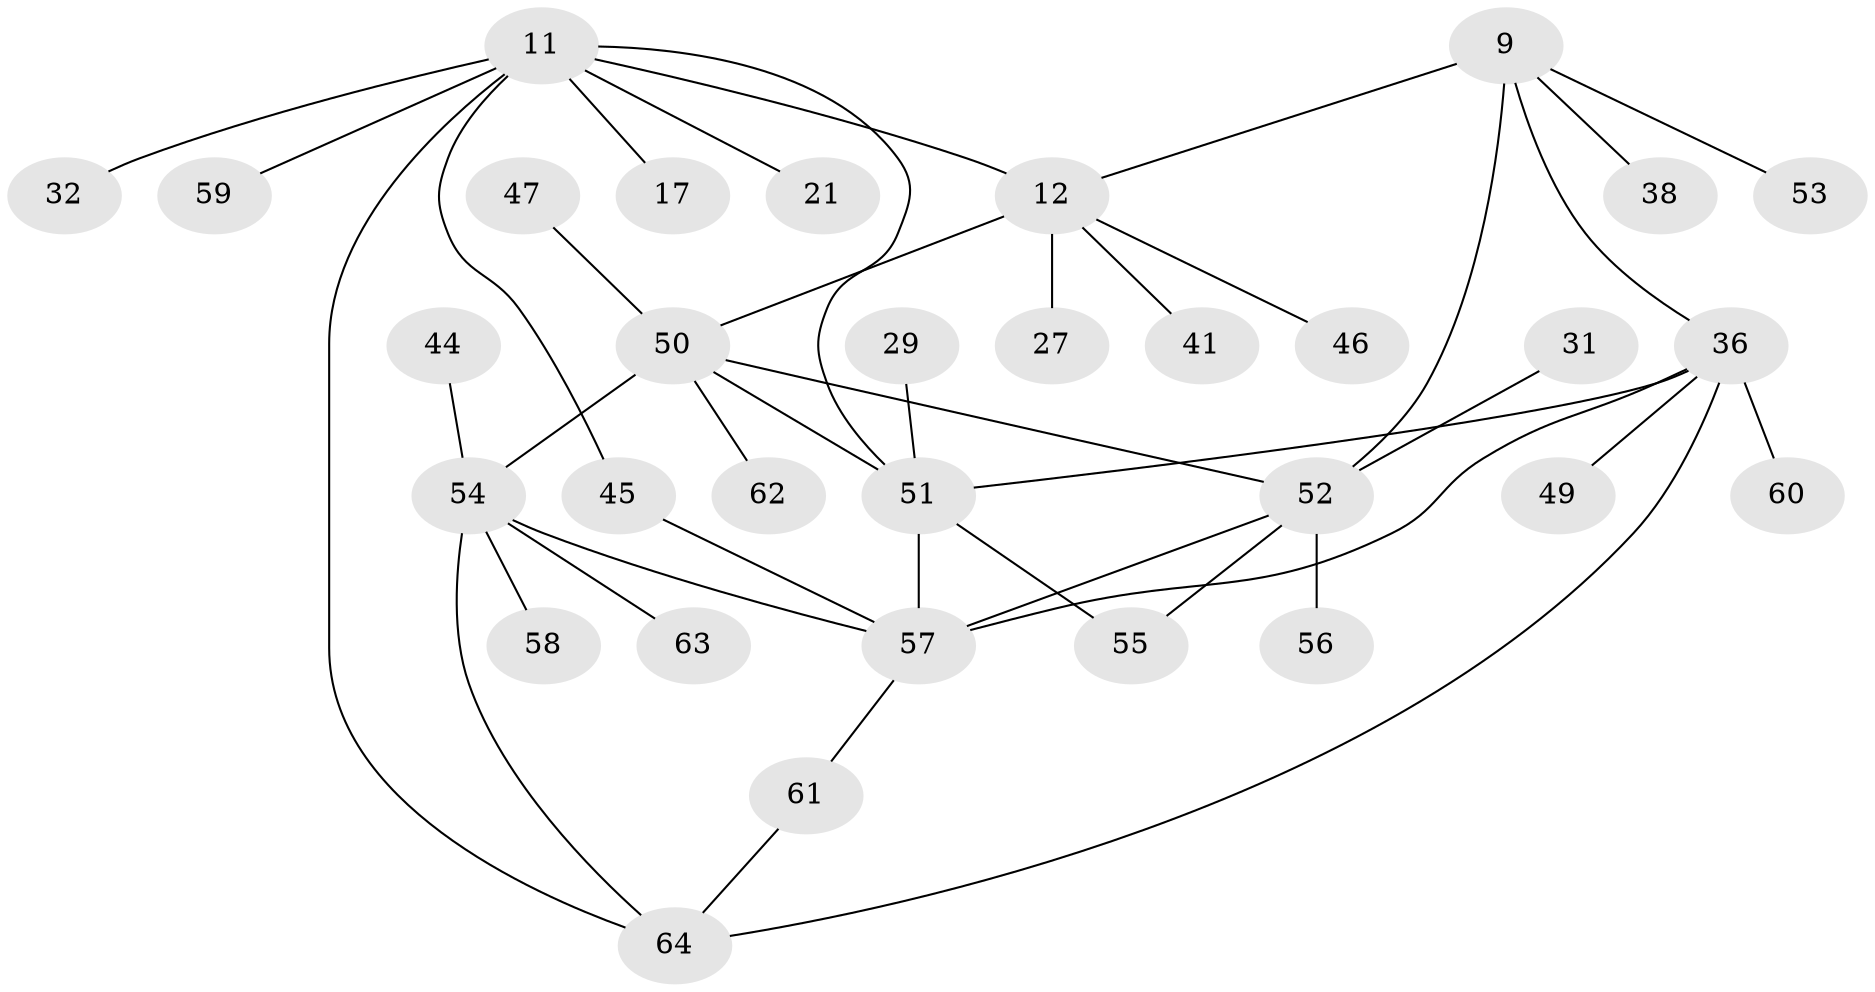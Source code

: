 // original degree distribution, {7: 0.078125, 5: 0.046875, 4: 0.0625, 10: 0.015625, 6: 0.015625, 8: 0.015625, 2: 0.203125, 1: 0.5, 3: 0.0625}
// Generated by graph-tools (version 1.1) at 2025/55/03/09/25 04:55:04]
// undirected, 32 vertices, 42 edges
graph export_dot {
graph [start="1"]
  node [color=gray90,style=filled];
  9 [super="+7"];
  11 [super="+10"];
  12;
  17;
  21 [super="+19"];
  27;
  29 [super="+28"];
  31;
  32 [super="+16"];
  36 [super="+4"];
  38;
  41 [super="+30"];
  44;
  45 [super="+22"];
  46;
  47;
  49;
  50 [super="+37"];
  51 [super="+42+1"];
  52 [super="+8+25+26"];
  53;
  54 [super="+15"];
  55 [super="+18"];
  56;
  57 [super="+3"];
  58 [super="+40"];
  59;
  60;
  61 [super="+48"];
  62;
  63;
  64 [super="+23+33+6"];
  9 -- 38;
  9 -- 53;
  9 -- 12;
  9 -- 52 [weight=2];
  9 -- 36;
  11 -- 12 [weight=2];
  11 -- 17;
  11 -- 59;
  11 -- 45;
  11 -- 32;
  11 -- 21;
  11 -- 64 [weight=2];
  11 -- 51;
  12 -- 27;
  12 -- 46;
  12 -- 41;
  12 -- 50;
  29 -- 51;
  31 -- 52;
  36 -- 51;
  36 -- 64 [weight=2];
  36 -- 49;
  36 -- 60;
  36 -- 57;
  44 -- 54;
  45 -- 57;
  47 -- 50;
  50 -- 51;
  50 -- 52;
  50 -- 54 [weight=2];
  50 -- 62;
  51 -- 55;
  51 -- 57 [weight=2];
  52 -- 55;
  52 -- 56;
  52 -- 57;
  54 -- 64;
  54 -- 57;
  54 -- 58;
  54 -- 63;
  57 -- 61;
  61 -- 64;
}
